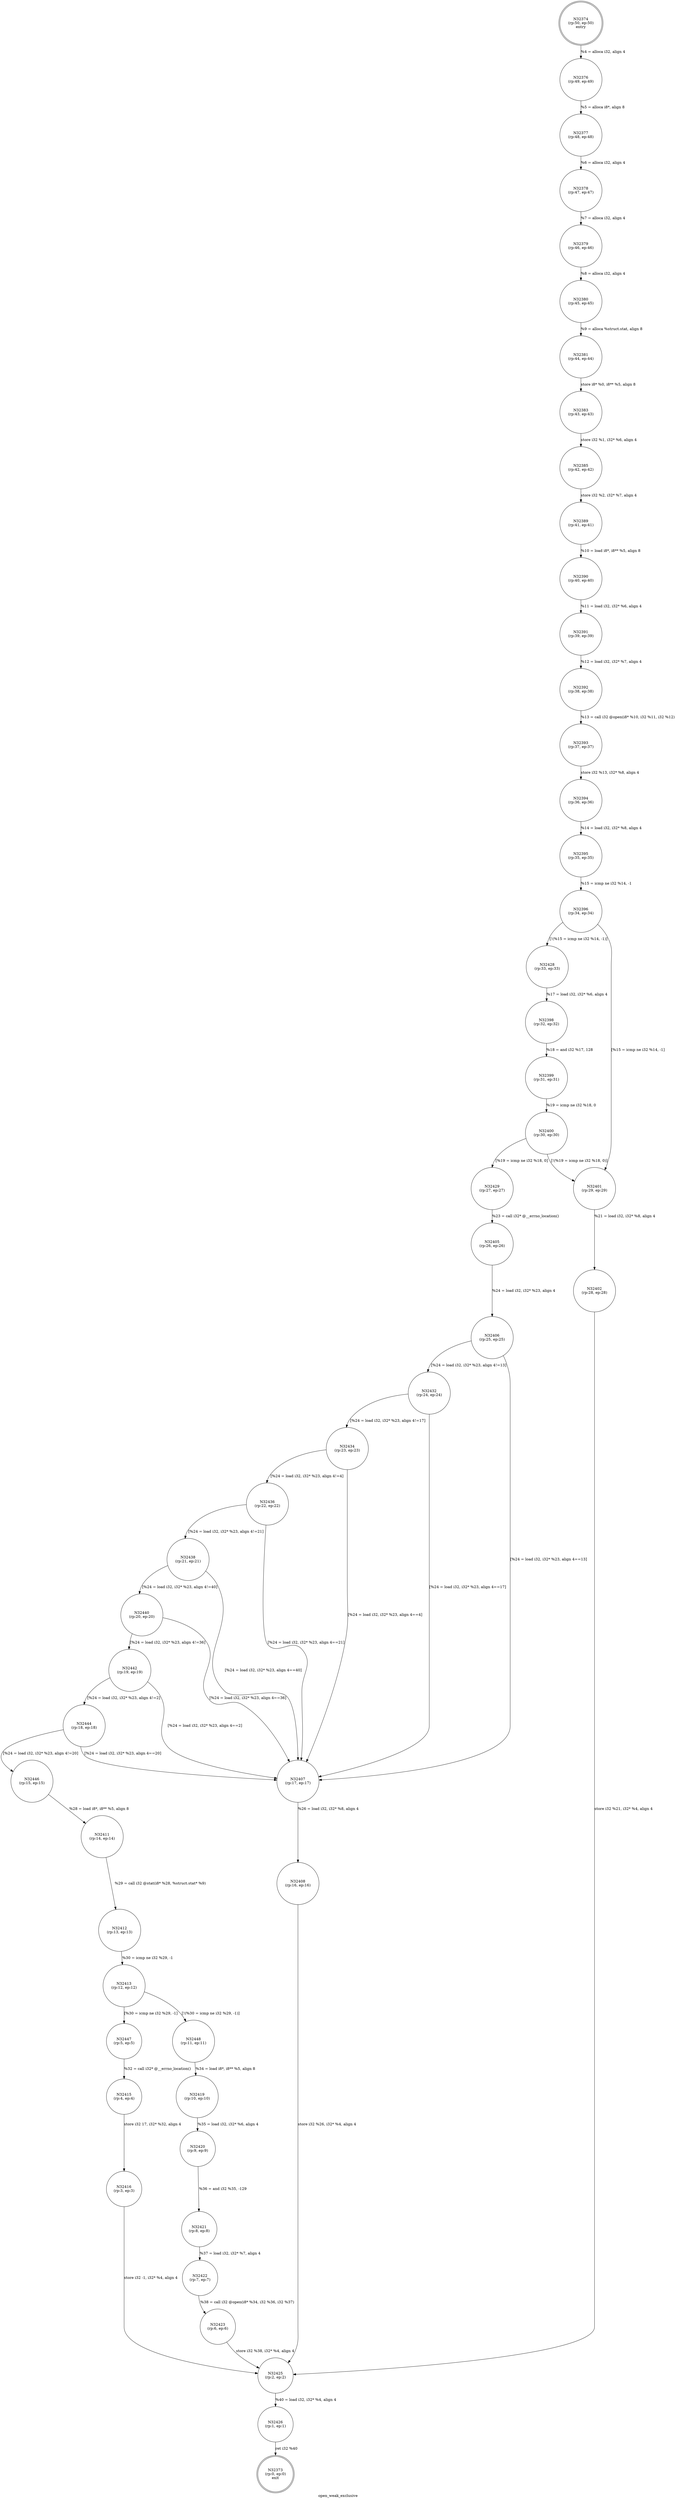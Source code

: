 digraph open_weak_exclusive {
label="open_weak_exclusive"
32373 [label="N32373\n(rp:0, ep:0)\nexit", shape="doublecircle"]
32374 [label="N32374\n(rp:50, ep:50)\nentry", shape="doublecircle"]
32374 -> 32376 [label="%4 = alloca i32, align 4"]
32376 [label="N32376\n(rp:49, ep:49)", shape="circle"]
32376 -> 32377 [label="%5 = alloca i8*, align 8"]
32377 [label="N32377\n(rp:48, ep:48)", shape="circle"]
32377 -> 32378 [label="%6 = alloca i32, align 4"]
32378 [label="N32378\n(rp:47, ep:47)", shape="circle"]
32378 -> 32379 [label="%7 = alloca i32, align 4"]
32379 [label="N32379\n(rp:46, ep:46)", shape="circle"]
32379 -> 32380 [label="%8 = alloca i32, align 4"]
32380 [label="N32380\n(rp:45, ep:45)", shape="circle"]
32380 -> 32381 [label="%9 = alloca %struct.stat, align 8"]
32381 [label="N32381\n(rp:44, ep:44)", shape="circle"]
32381 -> 32383 [label="store i8* %0, i8** %5, align 8"]
32383 [label="N32383\n(rp:43, ep:43)", shape="circle"]
32383 -> 32385 [label="store i32 %1, i32* %6, align 4"]
32385 [label="N32385\n(rp:42, ep:42)", shape="circle"]
32385 -> 32389 [label="store i32 %2, i32* %7, align 4"]
32389 [label="N32389\n(rp:41, ep:41)", shape="circle"]
32389 -> 32390 [label="%10 = load i8*, i8** %5, align 8"]
32390 [label="N32390\n(rp:40, ep:40)", shape="circle"]
32390 -> 32391 [label="%11 = load i32, i32* %6, align 4"]
32391 [label="N32391\n(rp:39, ep:39)", shape="circle"]
32391 -> 32392 [label="%12 = load i32, i32* %7, align 4"]
32392 [label="N32392\n(rp:38, ep:38)", shape="circle"]
32392 -> 32393 [label="%13 = call i32 @open(i8* %10, i32 %11, i32 %12)"]
32393 [label="N32393\n(rp:37, ep:37)", shape="circle"]
32393 -> 32394 [label="store i32 %13, i32* %8, align 4"]
32394 [label="N32394\n(rp:36, ep:36)", shape="circle"]
32394 -> 32395 [label="%14 = load i32, i32* %8, align 4"]
32395 [label="N32395\n(rp:35, ep:35)", shape="circle"]
32395 -> 32396 [label="%15 = icmp ne i32 %14, -1"]
32396 [label="N32396\n(rp:34, ep:34)", shape="circle"]
32396 -> 32428 [label="[!(%15 = icmp ne i32 %14, -1)]"]
32396 -> 32401 [label="[%15 = icmp ne i32 %14, -1]"]
32398 [label="N32398\n(rp:32, ep:32)", shape="circle"]
32398 -> 32399 [label="%18 = and i32 %17, 128"]
32399 [label="N32399\n(rp:31, ep:31)", shape="circle"]
32399 -> 32400 [label="%19 = icmp ne i32 %18, 0"]
32400 [label="N32400\n(rp:30, ep:30)", shape="circle"]
32400 -> 32429 [label="[%19 = icmp ne i32 %18, 0]"]
32400 -> 32401 [label="[!(%19 = icmp ne i32 %18, 0)]"]
32401 [label="N32401\n(rp:29, ep:29)", shape="circle"]
32401 -> 32402 [label="%21 = load i32, i32* %8, align 4"]
32402 [label="N32402\n(rp:28, ep:28)", shape="circle"]
32402 -> 32425 [label="store i32 %21, i32* %4, align 4"]
32405 [label="N32405\n(rp:26, ep:26)", shape="circle"]
32405 -> 32406 [label="%24 = load i32, i32* %23, align 4"]
32406 [label="N32406\n(rp:25, ep:25)", shape="circle"]
32406 -> 32432 [label="[%24 = load i32, i32* %23, align 4!=13]"]
32406 -> 32407 [label="[%24 = load i32, i32* %23, align 4==13]"]
32407 [label="N32407\n(rp:17, ep:17)", shape="circle"]
32407 -> 32408 [label="%26 = load i32, i32* %8, align 4"]
32408 [label="N32408\n(rp:16, ep:16)", shape="circle"]
32408 -> 32425 [label="store i32 %26, i32* %4, align 4"]
32411 [label="N32411\n(rp:14, ep:14)", shape="circle"]
32411 -> 32412 [label="%29 = call i32 @stat(i8* %28, %struct.stat* %9)"]
32412 [label="N32412\n(rp:13, ep:13)", shape="circle"]
32412 -> 32413 [label="%30 = icmp ne i32 %29, -1"]
32413 [label="N32413\n(rp:12, ep:12)", shape="circle"]
32413 -> 32447 [label="[%30 = icmp ne i32 %29, -1]"]
32413 -> 32448 [label="[!(%30 = icmp ne i32 %29, -1)]"]
32415 [label="N32415\n(rp:4, ep:4)", shape="circle"]
32415 -> 32416 [label="store i32 17, i32* %32, align 4"]
32416 [label="N32416\n(rp:3, ep:3)", shape="circle"]
32416 -> 32425 [label="store i32 -1, i32* %4, align 4"]
32419 [label="N32419\n(rp:10, ep:10)", shape="circle"]
32419 -> 32420 [label="%35 = load i32, i32* %6, align 4"]
32420 [label="N32420\n(rp:9, ep:9)", shape="circle"]
32420 -> 32421 [label="%36 = and i32 %35, -129"]
32421 [label="N32421\n(rp:8, ep:8)", shape="circle"]
32421 -> 32422 [label="%37 = load i32, i32* %7, align 4"]
32422 [label="N32422\n(rp:7, ep:7)", shape="circle"]
32422 -> 32423 [label="%38 = call i32 @open(i8* %34, i32 %36, i32 %37)"]
32423 [label="N32423\n(rp:6, ep:6)", shape="circle"]
32423 -> 32425 [label="store i32 %38, i32* %4, align 4"]
32425 [label="N32425\n(rp:2, ep:2)", shape="circle"]
32425 -> 32426 [label="%40 = load i32, i32* %4, align 4"]
32426 [label="N32426\n(rp:1, ep:1)", shape="circle"]
32426 -> 32373 [label="ret i32 %40"]
32428 [label="N32428\n(rp:33, ep:33)", shape="circle"]
32428 -> 32398 [label="%17 = load i32, i32* %6, align 4"]
32429 [label="N32429\n(rp:27, ep:27)", shape="circle"]
32429 -> 32405 [label="%23 = call i32* @__errno_location()"]
32432 [label="N32432\n(rp:24, ep:24)", shape="circle"]
32432 -> 32434 [label="[%24 = load i32, i32* %23, align 4!=17]"]
32432 -> 32407 [label="[%24 = load i32, i32* %23, align 4==17]"]
32434 [label="N32434\n(rp:23, ep:23)", shape="circle"]
32434 -> 32436 [label="[%24 = load i32, i32* %23, align 4!=4]"]
32434 -> 32407 [label="[%24 = load i32, i32* %23, align 4==4]"]
32436 [label="N32436\n(rp:22, ep:22)", shape="circle"]
32436 -> 32438 [label="[%24 = load i32, i32* %23, align 4!=21]"]
32436 -> 32407 [label="[%24 = load i32, i32* %23, align 4==21]"]
32438 [label="N32438\n(rp:21, ep:21)", shape="circle"]
32438 -> 32440 [label="[%24 = load i32, i32* %23, align 4!=40]"]
32438 -> 32407 [label="[%24 = load i32, i32* %23, align 4==40]"]
32440 [label="N32440\n(rp:20, ep:20)", shape="circle"]
32440 -> 32442 [label="[%24 = load i32, i32* %23, align 4!=36]"]
32440 -> 32407 [label="[%24 = load i32, i32* %23, align 4==36]"]
32442 [label="N32442\n(rp:19, ep:19)", shape="circle"]
32442 -> 32444 [label="[%24 = load i32, i32* %23, align 4!=2]"]
32442 -> 32407 [label="[%24 = load i32, i32* %23, align 4==2]"]
32444 [label="N32444\n(rp:18, ep:18)", shape="circle"]
32444 -> 32446 [label="[%24 = load i32, i32* %23, align 4!=20]"]
32444 -> 32407 [label="[%24 = load i32, i32* %23, align 4==20]"]
32446 [label="N32446\n(rp:15, ep:15)", shape="circle"]
32446 -> 32411 [label="%28 = load i8*, i8** %5, align 8"]
32447 [label="N32447\n(rp:5, ep:5)", shape="circle"]
32447 -> 32415 [label="%32 = call i32* @__errno_location()"]
32448 [label="N32448\n(rp:11, ep:11)", shape="circle"]
32448 -> 32419 [label="%34 = load i8*, i8** %5, align 8"]
}
